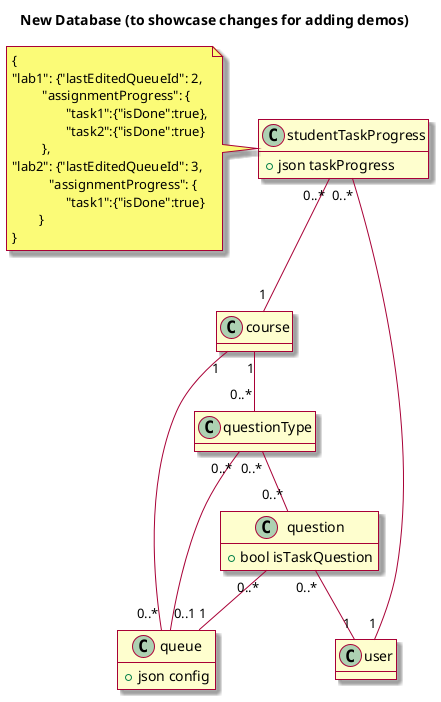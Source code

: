 @startuml

skin rose

title New Database (to showcase changes for adding demos)

class queue {
  +json config
}

class course

class question {
  +bool isTaskQuestion
}

class thing as "studentTaskProgress" {
  +json taskProgress
}
note left : {\n"lab1": {"lastEditedQueueId": 2,\n\t "assignmentProgress": {\n\t\t"task1":{"isDone":true},\n\t\t"task2":{"isDone":true}\n\t }, \n"lab2": {"lastEditedQueueId": 3,\n\t   "assignmentProgress": {\n\t\t"task1":{"isDone":true}\n\t}\n}

class questionType { 
  ' questionTypes are only going to be tags, not tasks
  '+bool isTask
  '+varchar shortName
  '+bool blocking
}


queue "0..*" -- "1" course
question "0..*" -- "1" queue
question "0..*" -- "1" user
thing "0..*" -- "1" user
thing "0..*" -- "1" course
questionType "0..*" -- "0..*" question
queue "0..1" -- "0..*" questionType
course "1" -- "0..*" questionType


hide empty methods
' hide circle
@enduml